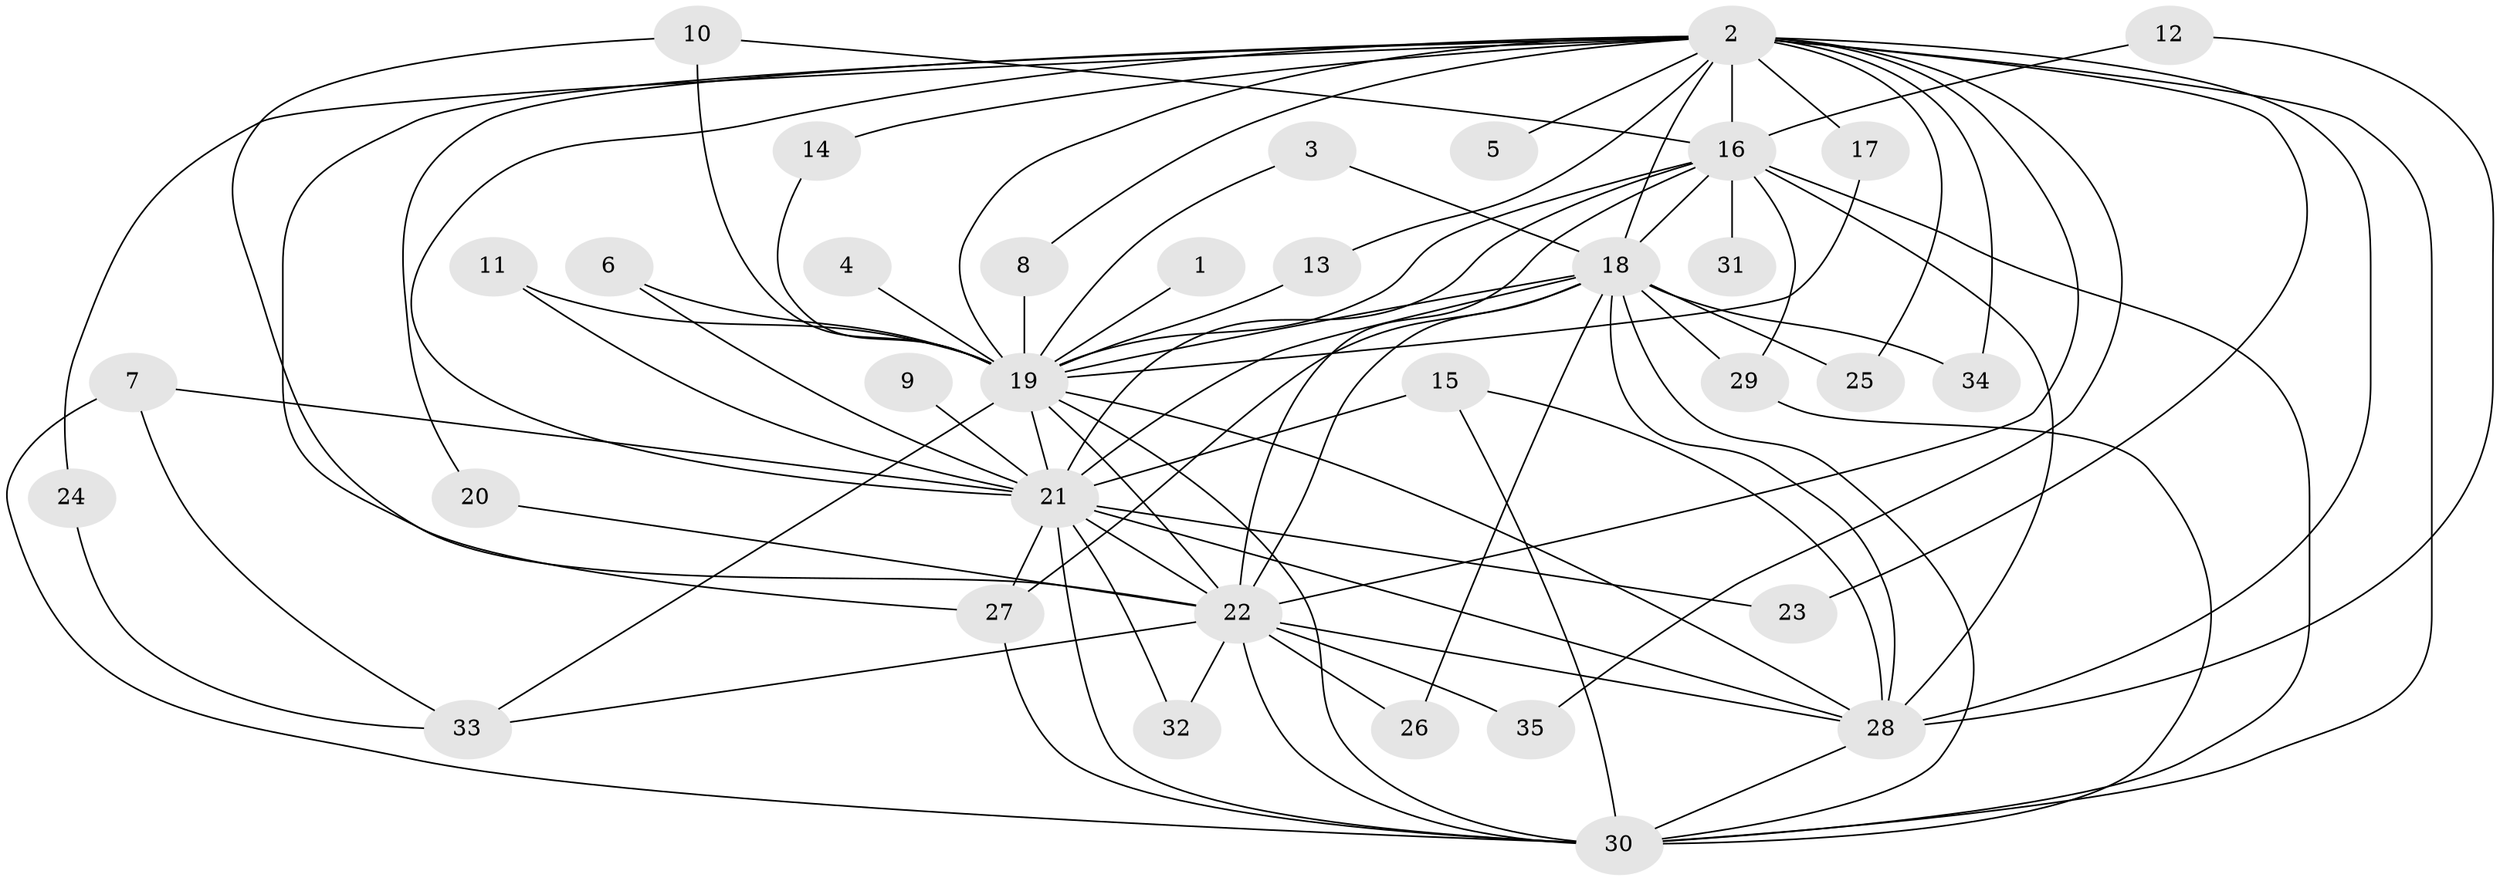 // original degree distribution, {18: 0.015384615384615385, 16: 0.03076923076923077, 15: 0.03076923076923077, 17: 0.015384615384615385, 14: 0.03076923076923077, 27: 0.015384615384615385, 25: 0.015384615384615385, 3: 0.2, 2: 0.5692307692307692, 4: 0.07692307692307693}
// Generated by graph-tools (version 1.1) at 2025/25/03/09/25 03:25:37]
// undirected, 35 vertices, 83 edges
graph export_dot {
graph [start="1"]
  node [color=gray90,style=filled];
  1;
  2;
  3;
  4;
  5;
  6;
  7;
  8;
  9;
  10;
  11;
  12;
  13;
  14;
  15;
  16;
  17;
  18;
  19;
  20;
  21;
  22;
  23;
  24;
  25;
  26;
  27;
  28;
  29;
  30;
  31;
  32;
  33;
  34;
  35;
  1 -- 19 [weight=1.0];
  2 -- 5 [weight=2.0];
  2 -- 8 [weight=1.0];
  2 -- 13 [weight=1.0];
  2 -- 14 [weight=1.0];
  2 -- 16 [weight=5.0];
  2 -- 17 [weight=1.0];
  2 -- 18 [weight=4.0];
  2 -- 19 [weight=3.0];
  2 -- 20 [weight=1.0];
  2 -- 21 [weight=3.0];
  2 -- 22 [weight=3.0];
  2 -- 23 [weight=1.0];
  2 -- 24 [weight=1.0];
  2 -- 25 [weight=1.0];
  2 -- 27 [weight=1.0];
  2 -- 28 [weight=4.0];
  2 -- 30 [weight=3.0];
  2 -- 34 [weight=2.0];
  2 -- 35 [weight=1.0];
  3 -- 18 [weight=1.0];
  3 -- 19 [weight=1.0];
  4 -- 19 [weight=1.0];
  6 -- 19 [weight=1.0];
  6 -- 21 [weight=1.0];
  7 -- 21 [weight=1.0];
  7 -- 30 [weight=1.0];
  7 -- 33 [weight=1.0];
  8 -- 19 [weight=1.0];
  9 -- 21 [weight=1.0];
  10 -- 16 [weight=1.0];
  10 -- 19 [weight=1.0];
  10 -- 22 [weight=1.0];
  11 -- 19 [weight=1.0];
  11 -- 21 [weight=2.0];
  12 -- 16 [weight=1.0];
  12 -- 28 [weight=1.0];
  13 -- 19 [weight=1.0];
  14 -- 19 [weight=1.0];
  15 -- 21 [weight=2.0];
  15 -- 28 [weight=1.0];
  15 -- 30 [weight=1.0];
  16 -- 18 [weight=1.0];
  16 -- 19 [weight=1.0];
  16 -- 21 [weight=1.0];
  16 -- 22 [weight=1.0];
  16 -- 28 [weight=1.0];
  16 -- 29 [weight=1.0];
  16 -- 30 [weight=2.0];
  16 -- 31 [weight=1.0];
  17 -- 19 [weight=1.0];
  18 -- 19 [weight=2.0];
  18 -- 21 [weight=1.0];
  18 -- 22 [weight=2.0];
  18 -- 25 [weight=1.0];
  18 -- 26 [weight=1.0];
  18 -- 27 [weight=1.0];
  18 -- 28 [weight=1.0];
  18 -- 29 [weight=1.0];
  18 -- 30 [weight=1.0];
  18 -- 34 [weight=1.0];
  19 -- 21 [weight=2.0];
  19 -- 22 [weight=1.0];
  19 -- 28 [weight=2.0];
  19 -- 30 [weight=2.0];
  19 -- 33 [weight=1.0];
  20 -- 22 [weight=1.0];
  21 -- 22 [weight=1.0];
  21 -- 23 [weight=1.0];
  21 -- 27 [weight=1.0];
  21 -- 28 [weight=2.0];
  21 -- 30 [weight=3.0];
  21 -- 32 [weight=1.0];
  22 -- 26 [weight=1.0];
  22 -- 28 [weight=2.0];
  22 -- 30 [weight=1.0];
  22 -- 32 [weight=1.0];
  22 -- 33 [weight=1.0];
  22 -- 35 [weight=1.0];
  24 -- 33 [weight=1.0];
  27 -- 30 [weight=1.0];
  28 -- 30 [weight=1.0];
  29 -- 30 [weight=1.0];
}
